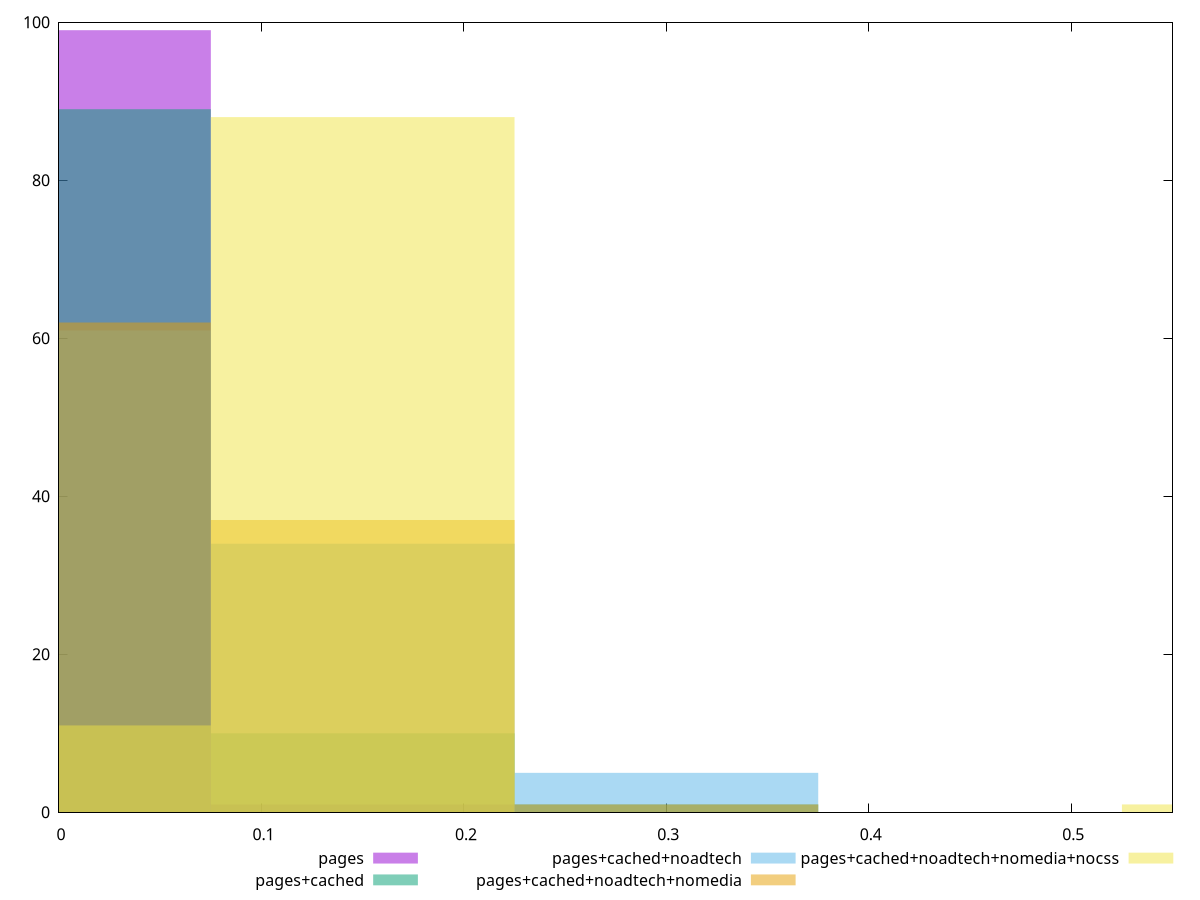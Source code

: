 reset

$pages <<EOF
0 99
0.1500052826937517 1
EOF

$pagesCached <<EOF
0 89
0.1500052826937517 10
0.3000105653875034 1
EOF

$pagesCachedNoadtech <<EOF
0 61
0.1500052826937517 34
0.3000105653875034 5
EOF

$pagesCachedNoadtechNomedia <<EOF
0 62
0.1500052826937517 37
0.3000105653875034 1
EOF

$pagesCachedNoadtechNomediaNocss <<EOF
0.1500052826937517 88
0.6000211307750069 1
0 11
EOF

set key outside below
set boxwidth 0.1500052826937517
set xrange [0:0.55]
set yrange [0:100]
set trange [0:100]
set style fill transparent solid 0.5 noborder
set terminal svg size 640, 530 enhanced background rgb 'white'
set output "report_00019_2021-02-10T18-14-37.922Z//cumulative-layout-shift/comparison/histogram/all_score.svg"

plot $pages title "pages" with boxes, \
     $pagesCached title "pages+cached" with boxes, \
     $pagesCachedNoadtech title "pages+cached+noadtech" with boxes, \
     $pagesCachedNoadtechNomedia title "pages+cached+noadtech+nomedia" with boxes, \
     $pagesCachedNoadtechNomediaNocss title "pages+cached+noadtech+nomedia+nocss" with boxes

reset
